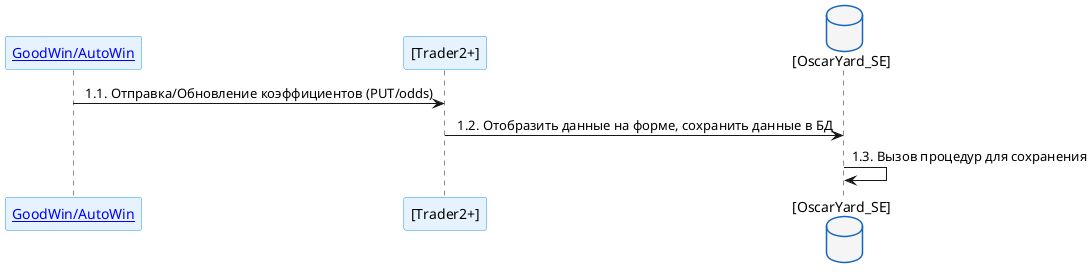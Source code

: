 #Передача в линию измененных коэффициентов
@startuml
skinparam backgroundColor white
skinparam sequenceMessageAlign center

skinparam participant {
    BackgroundColor #e6f3ff
    BorderColor #2196F3
    FontColor #000000
    FontSize 14
}

skinparam database {
    BackgroundColor #f5f5f5
    BorderColor #1565C0
    FontColor #000000
}

participant "[[https://confluence.sportsapi.ru/x/RKbXCw GoodWin/AutoWin]]" as GW
participant "[Trader2+]" as TR
database "[OscarYard_SE]" as OY

GW -> TR: 1.1. Отправка/Обновление коэффициентов (PUT/odds)
TR -> OY: 1.2. Отобразить данные на форме, сохранить данные в БД
OY -> OY: 1.3. Вызов процедур для сохранения

@enduml